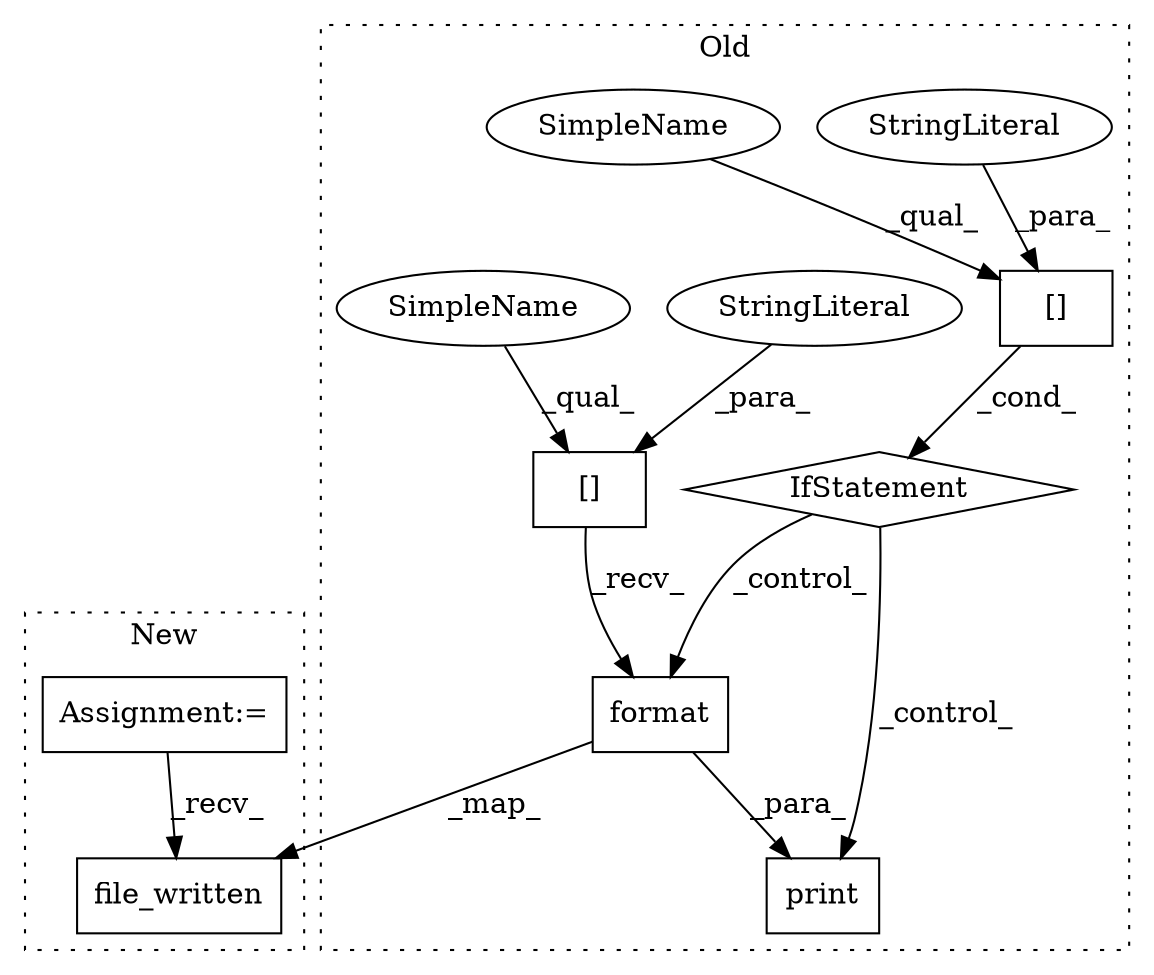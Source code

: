 digraph G {
subgraph cluster0 {
1 [label="format" a="32" s="15718,15745" l="7,1" shape="box"];
3 [label="print" a="32" s="15685,15746" l="6,1" shape="box"];
5 [label="[]" a="2" s="15691,15716" l="9,1" shape="box"];
6 [label="[]" a="2" s="15656,15674" l="9,1" shape="box"];
7 [label="IfStatement" a="25" s="15652,15675" l="4,2" shape="diamond"];
8 [label="StringLiteral" a="45" s="15665" l="9" shape="ellipse"];
9 [label="StringLiteral" a="45" s="15700" l="16" shape="ellipse"];
10 [label="SimpleName" a="42" s="15656" l="8" shape="ellipse"];
11 [label="SimpleName" a="42" s="15691" l="8" shape="ellipse"];
label = "Old";
style="dotted";
}
subgraph cluster1 {
2 [label="file_written" a="32" s="15681,15714" l="13,1" shape="box"];
4 [label="Assignment:=" a="7" s="14292" l="3" shape="box"];
label = "New";
style="dotted";
}
1 -> 3 [label="_para_"];
1 -> 2 [label="_map_"];
4 -> 2 [label="_recv_"];
5 -> 1 [label="_recv_"];
6 -> 7 [label="_cond_"];
7 -> 3 [label="_control_"];
7 -> 1 [label="_control_"];
8 -> 6 [label="_para_"];
9 -> 5 [label="_para_"];
10 -> 6 [label="_qual_"];
11 -> 5 [label="_qual_"];
}